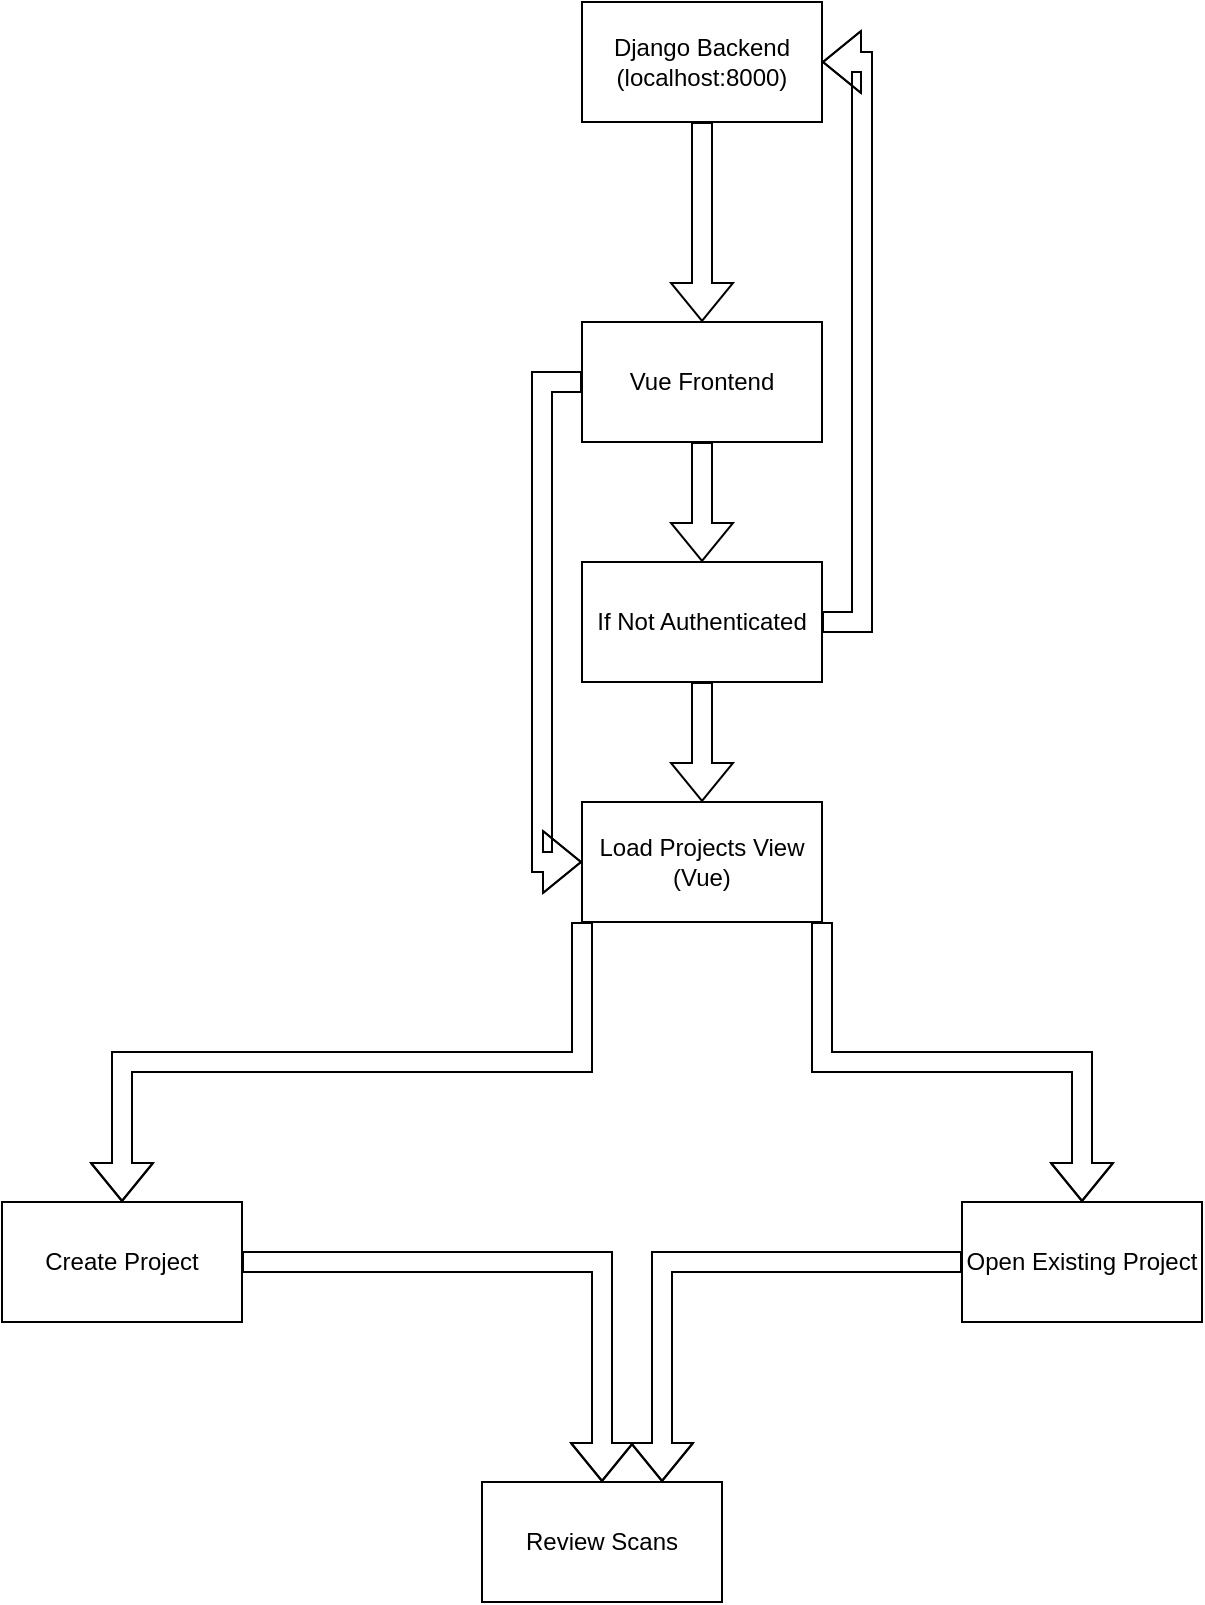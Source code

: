 <mxfile version="20.3.0" type="device"><diagram id="bFWAVJCe6ZbzjcFsV45S" name="Page-1"><mxGraphModel dx="1422" dy="865" grid="1" gridSize="10" guides="1" tooltips="1" connect="1" arrows="1" fold="1" page="1" pageScale="1" pageWidth="850" pageHeight="1100" math="0" shadow="0"><root><mxCell id="0"/><mxCell id="1" parent="0"/><mxCell id="eQ_H4hZIXrPG1lfceeRZ-5" style="edgeStyle=orthogonalEdgeStyle;rounded=0;orthogonalLoop=1;jettySize=auto;html=1;entryX=0.5;entryY=0;entryDx=0;entryDy=0;shape=flexArrow;" parent="1" source="eQ_H4hZIXrPG1lfceeRZ-1" target="eQ_H4hZIXrPG1lfceeRZ-2" edge="1"><mxGeometry relative="1" as="geometry"/></mxCell><mxCell id="eQ_H4hZIXrPG1lfceeRZ-1" value="Django Backend&lt;br&gt;(localhost:8000)" style="rounded=0;whiteSpace=wrap;html=1;" parent="1" vertex="1"><mxGeometry x="370" y="80" width="120" height="60" as="geometry"/></mxCell><mxCell id="eQ_H4hZIXrPG1lfceeRZ-6" style="edgeStyle=orthogonalEdgeStyle;shape=flexArrow;rounded=0;orthogonalLoop=1;jettySize=auto;html=1;exitX=0.5;exitY=1;exitDx=0;exitDy=0;" parent="1" source="eQ_H4hZIXrPG1lfceeRZ-2" target="eQ_H4hZIXrPG1lfceeRZ-3" edge="1"><mxGeometry relative="1" as="geometry"/></mxCell><mxCell id="eQ_H4hZIXrPG1lfceeRZ-7" style="edgeStyle=orthogonalEdgeStyle;shape=flexArrow;rounded=0;orthogonalLoop=1;jettySize=auto;html=1;exitX=0;exitY=0.5;exitDx=0;exitDy=0;entryX=0;entryY=0.5;entryDx=0;entryDy=0;" parent="1" source="eQ_H4hZIXrPG1lfceeRZ-2" target="eQ_H4hZIXrPG1lfceeRZ-4" edge="1"><mxGeometry relative="1" as="geometry"/></mxCell><mxCell id="eQ_H4hZIXrPG1lfceeRZ-2" value="Vue Frontend" style="rounded=0;whiteSpace=wrap;html=1;" parent="1" vertex="1"><mxGeometry x="370" y="240" width="120" height="60" as="geometry"/></mxCell><mxCell id="eQ_H4hZIXrPG1lfceeRZ-8" style="edgeStyle=orthogonalEdgeStyle;shape=flexArrow;rounded=0;orthogonalLoop=1;jettySize=auto;html=1;exitX=0.5;exitY=1;exitDx=0;exitDy=0;" parent="1" source="eQ_H4hZIXrPG1lfceeRZ-3" target="eQ_H4hZIXrPG1lfceeRZ-4" edge="1"><mxGeometry relative="1" as="geometry"/></mxCell><mxCell id="AtC9CeYrZyJd7uYMjlkG-1" style="edgeStyle=orthogonalEdgeStyle;rounded=0;orthogonalLoop=1;jettySize=auto;html=1;entryX=1;entryY=0.5;entryDx=0;entryDy=0;shape=flexArrow;" edge="1" parent="1" source="eQ_H4hZIXrPG1lfceeRZ-3" target="eQ_H4hZIXrPG1lfceeRZ-1"><mxGeometry relative="1" as="geometry"><Array as="points"><mxPoint x="510" y="390"/><mxPoint x="510" y="110"/></Array></mxGeometry></mxCell><mxCell id="eQ_H4hZIXrPG1lfceeRZ-3" value="If Not Authenticated" style="rounded=0;whiteSpace=wrap;html=1;" parent="1" vertex="1"><mxGeometry x="370" y="360" width="120" height="60" as="geometry"/></mxCell><mxCell id="eQ_H4hZIXrPG1lfceeRZ-11" style="edgeStyle=orthogonalEdgeStyle;shape=flexArrow;rounded=0;orthogonalLoop=1;jettySize=auto;html=1;exitX=0;exitY=1;exitDx=0;exitDy=0;entryX=0.5;entryY=0;entryDx=0;entryDy=0;" parent="1" source="eQ_H4hZIXrPG1lfceeRZ-4" target="eQ_H4hZIXrPG1lfceeRZ-9" edge="1"><mxGeometry relative="1" as="geometry"/></mxCell><mxCell id="eQ_H4hZIXrPG1lfceeRZ-13" style="edgeStyle=orthogonalEdgeStyle;shape=flexArrow;rounded=0;orthogonalLoop=1;jettySize=auto;html=1;exitX=1;exitY=1;exitDx=0;exitDy=0;entryX=0.5;entryY=0;entryDx=0;entryDy=0;" parent="1" source="eQ_H4hZIXrPG1lfceeRZ-4" target="eQ_H4hZIXrPG1lfceeRZ-12" edge="1"><mxGeometry relative="1" as="geometry"/></mxCell><mxCell id="eQ_H4hZIXrPG1lfceeRZ-4" value="Load Projects View&lt;br&gt;(Vue)" style="rounded=0;whiteSpace=wrap;html=1;" parent="1" vertex="1"><mxGeometry x="370" y="480" width="120" height="60" as="geometry"/></mxCell><mxCell id="eQ_H4hZIXrPG1lfceeRZ-15" style="edgeStyle=orthogonalEdgeStyle;shape=flexArrow;rounded=0;orthogonalLoop=1;jettySize=auto;html=1;exitX=1;exitY=0.5;exitDx=0;exitDy=0;entryX=0.5;entryY=0;entryDx=0;entryDy=0;" parent="1" source="eQ_H4hZIXrPG1lfceeRZ-9" target="eQ_H4hZIXrPG1lfceeRZ-14" edge="1"><mxGeometry relative="1" as="geometry"/></mxCell><mxCell id="eQ_H4hZIXrPG1lfceeRZ-9" value="Create Project" style="rounded=0;whiteSpace=wrap;html=1;" parent="1" vertex="1"><mxGeometry x="80" y="680" width="120" height="60" as="geometry"/></mxCell><mxCell id="eQ_H4hZIXrPG1lfceeRZ-16" style="edgeStyle=orthogonalEdgeStyle;shape=flexArrow;rounded=0;orthogonalLoop=1;jettySize=auto;html=1;exitX=0;exitY=0.5;exitDx=0;exitDy=0;entryX=0.75;entryY=0;entryDx=0;entryDy=0;" parent="1" source="eQ_H4hZIXrPG1lfceeRZ-12" target="eQ_H4hZIXrPG1lfceeRZ-14" edge="1"><mxGeometry relative="1" as="geometry"/></mxCell><mxCell id="eQ_H4hZIXrPG1lfceeRZ-12" value="Open Existing Project" style="rounded=0;whiteSpace=wrap;html=1;" parent="1" vertex="1"><mxGeometry x="560" y="680" width="120" height="60" as="geometry"/></mxCell><mxCell id="eQ_H4hZIXrPG1lfceeRZ-14" value="Review Scans" style="rounded=0;whiteSpace=wrap;html=1;" parent="1" vertex="1"><mxGeometry x="320" y="820" width="120" height="60" as="geometry"/></mxCell></root></mxGraphModel></diagram></mxfile>